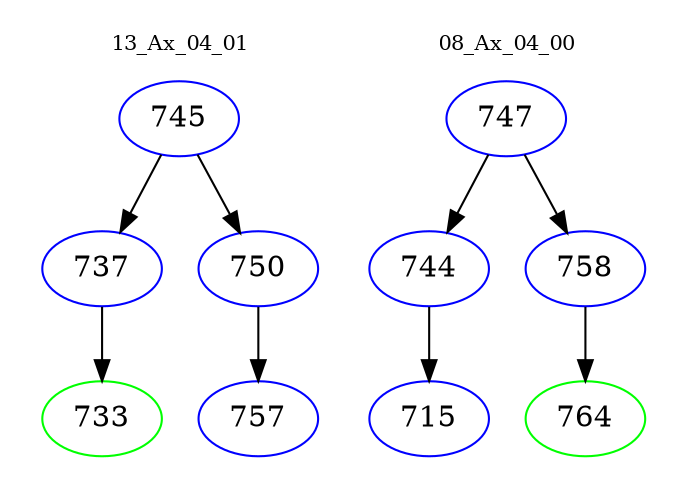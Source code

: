 digraph{
subgraph cluster_0 {
color = white
label = "13_Ax_04_01";
fontsize=10;
T0_745 [label="745", color="blue"]
T0_745 -> T0_737 [color="black"]
T0_737 [label="737", color="blue"]
T0_737 -> T0_733 [color="black"]
T0_733 [label="733", color="green"]
T0_745 -> T0_750 [color="black"]
T0_750 [label="750", color="blue"]
T0_750 -> T0_757 [color="black"]
T0_757 [label="757", color="blue"]
}
subgraph cluster_1 {
color = white
label = "08_Ax_04_00";
fontsize=10;
T1_747 [label="747", color="blue"]
T1_747 -> T1_744 [color="black"]
T1_744 [label="744", color="blue"]
T1_744 -> T1_715 [color="black"]
T1_715 [label="715", color="blue"]
T1_747 -> T1_758 [color="black"]
T1_758 [label="758", color="blue"]
T1_758 -> T1_764 [color="black"]
T1_764 [label="764", color="green"]
}
}
